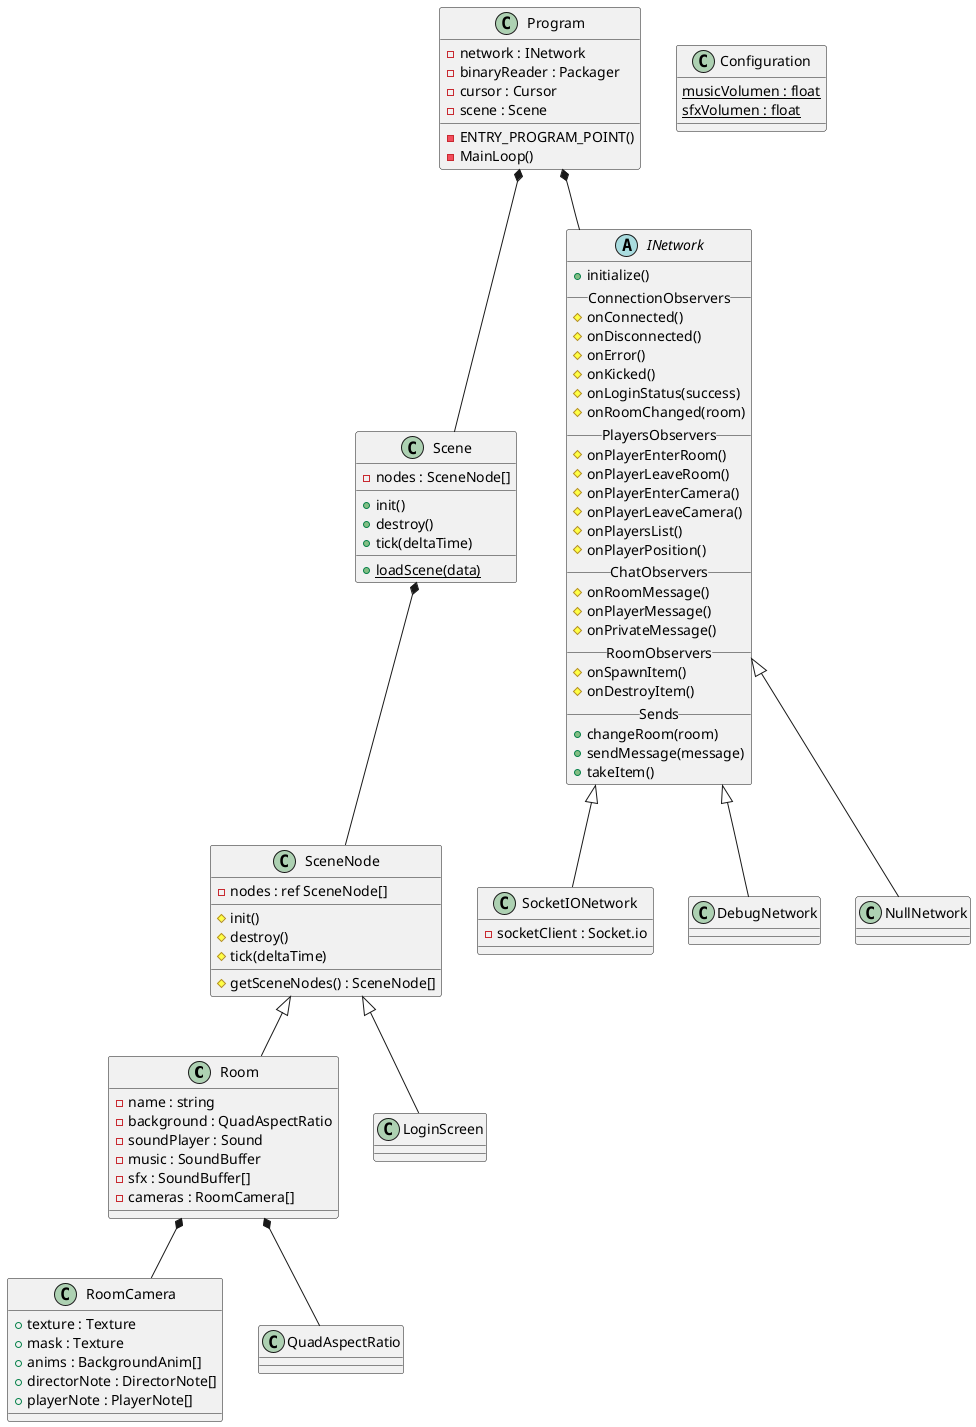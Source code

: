@startuml

class Room
{
    - name : string
    - background : QuadAspectRatio
    - soundPlayer : Sound
    - music : SoundBuffer
    - sfx : SoundBuffer[]
    - cameras : RoomCamera[]
}

class Configuration
{
    {static} musicVolumen : float
    {static} sfxVolumen : float
}

class RoomCamera
{
    + texture : Texture
    + mask : Texture
    + anims : BackgroundAnim[]
    + directorNote : DirectorNote[]
    + playerNote : PlayerNote[]
}

class Scene
{
    - nodes : SceneNode[]
    __
    + init()
    + destroy()
    + tick(deltaTime)
    __
    + {static} loadScene(data)
}

class SceneNode
{
    - nodes : ref SceneNode[]
    __
    # init()
    # destroy()
    # tick(deltaTime)
    __
    # getSceneNodes() : SceneNode[]
}

class Program
{
    - network : INetwork
    - binaryReader : Packager
    - cursor : Cursor
    - scene : Scene

    - ENTRY_PROGRAM_POINT()
    - MainLoop()
}


abstract INetwork
{
    + initialize()
    __ConnectionObservers__
    # onConnected()
    # onDisconnected()
    # onError()
    # onKicked()
    # onLoginStatus(success)
    # onRoomChanged(room)
    __PlayersObservers__
    # onPlayerEnterRoom()
    # onPlayerLeaveRoom()
    # onPlayerEnterCamera()
    # onPlayerLeaveCamera()
    # onPlayersList()
    # onPlayerPosition()
    __ChatObservers__
    # onRoomMessage()
    # onPlayerMessage()
    # onPrivateMessage()
    __RoomObservers__
    # onSpawnItem()
    # onDestroyItem()
    __Sends__
    + changeRoom(room)
    + sendMessage(message)
    + takeItem()
}

class SocketIONetwork
{
    - socketClient : Socket.io
}

class DebugNetwork
{
}


'
' Relations
'-----------------------------------------------------------------------------------------------------------------------
INetwork <|-- SocketIONetwork
INetwork <|-- DebugNetwork
INetwork <|-- NullNetwork


SceneNode <|-- Room
SceneNode <|-- LoginScreen

Room *-- RoomCamera
Room *-- QuadAspectRatio

Scene *-- SceneNode

Program *-- Scene
Program *-- INetwork


@enduml